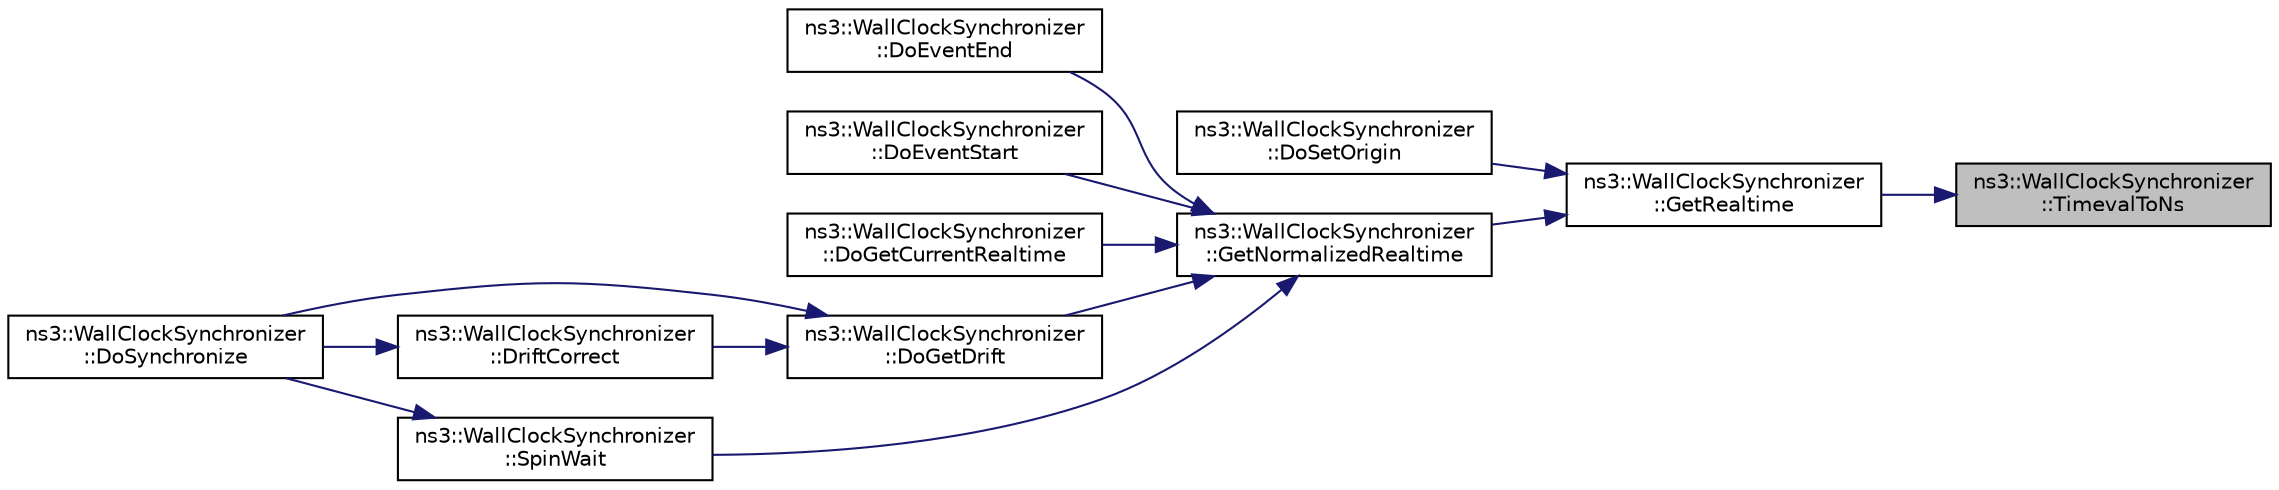 digraph "ns3::WallClockSynchronizer::TimevalToNs"
{
 // LATEX_PDF_SIZE
  edge [fontname="Helvetica",fontsize="10",labelfontname="Helvetica",labelfontsize="10"];
  node [fontname="Helvetica",fontsize="10",shape=record];
  rankdir="RL";
  Node1 [label="ns3::WallClockSynchronizer\l::TimevalToNs",height=0.2,width=0.4,color="black", fillcolor="grey75", style="filled", fontcolor="black",tooltip="Convert a timeval to absolute time, in ns."];
  Node1 -> Node2 [dir="back",color="midnightblue",fontsize="10",style="solid",fontname="Helvetica"];
  Node2 [label="ns3::WallClockSynchronizer\l::GetRealtime",height=0.2,width=0.4,color="black", fillcolor="white", style="filled",URL="$classns3_1_1_wall_clock_synchronizer.html#a9ffb2b0572abca0763b56889a72867dd",tooltip="Get the current absolute real time (in ns since the epoch)."];
  Node2 -> Node3 [dir="back",color="midnightblue",fontsize="10",style="solid",fontname="Helvetica"];
  Node3 [label="ns3::WallClockSynchronizer\l::DoSetOrigin",height=0.2,width=0.4,color="black", fillcolor="white", style="filled",URL="$classns3_1_1_wall_clock_synchronizer.html#a02506cfe3b04fc38adf900dde5785d49",tooltip="Establish a correspondence between a simulation time and a wall-clock (real) time."];
  Node2 -> Node4 [dir="back",color="midnightblue",fontsize="10",style="solid",fontname="Helvetica"];
  Node4 [label="ns3::WallClockSynchronizer\l::GetNormalizedRealtime",height=0.2,width=0.4,color="black", fillcolor="white", style="filled",URL="$classns3_1_1_wall_clock_synchronizer.html#a1a9757f294c7677e211b19ef10867780",tooltip="Get the current normalized real time, in ns."];
  Node4 -> Node5 [dir="back",color="midnightblue",fontsize="10",style="solid",fontname="Helvetica"];
  Node5 [label="ns3::WallClockSynchronizer\l::DoEventEnd",height=0.2,width=0.4,color="black", fillcolor="white", style="filled",URL="$classns3_1_1_wall_clock_synchronizer.html#adcd280b6ae11a7a1e3f9c4ee6a99aff3",tooltip="Return the amount of real time elapsed since the last call to EventStart."];
  Node4 -> Node6 [dir="back",color="midnightblue",fontsize="10",style="solid",fontname="Helvetica"];
  Node6 [label="ns3::WallClockSynchronizer\l::DoEventStart",height=0.2,width=0.4,color="black", fillcolor="white", style="filled",URL="$classns3_1_1_wall_clock_synchronizer.html#ac38fdef4f4c95aff0db1a5873415eadf",tooltip="Record the normalized real time at which the current event is starting execution."];
  Node4 -> Node7 [dir="back",color="midnightblue",fontsize="10",style="solid",fontname="Helvetica"];
  Node7 [label="ns3::WallClockSynchronizer\l::DoGetCurrentRealtime",height=0.2,width=0.4,color="black", fillcolor="white", style="filled",URL="$classns3_1_1_wall_clock_synchronizer.html#a8cf87080dc50fa9713ae182bfdd3155e",tooltip="Retrieve the value of the origin of the underlying normalized wall clock time in Time resolution unit..."];
  Node4 -> Node8 [dir="back",color="midnightblue",fontsize="10",style="solid",fontname="Helvetica"];
  Node8 [label="ns3::WallClockSynchronizer\l::DoGetDrift",height=0.2,width=0.4,color="black", fillcolor="white", style="filled",URL="$classns3_1_1_wall_clock_synchronizer.html#a8f7eb1d2c3fd95183d566f8aa67a4282",tooltip="Get the drift between the real time clock used to synchronize the simulation and the current simulati..."];
  Node8 -> Node9 [dir="back",color="midnightblue",fontsize="10",style="solid",fontname="Helvetica"];
  Node9 [label="ns3::WallClockSynchronizer\l::DoSynchronize",height=0.2,width=0.4,color="black", fillcolor="white", style="filled",URL="$classns3_1_1_wall_clock_synchronizer.html#a2239c8d81f229d97bf4a3585031fb5ea",tooltip="Wait until the real time is in sync with the specified simulation time."];
  Node8 -> Node10 [dir="back",color="midnightblue",fontsize="10",style="solid",fontname="Helvetica"];
  Node10 [label="ns3::WallClockSynchronizer\l::DriftCorrect",height=0.2,width=0.4,color="black", fillcolor="white", style="filled",URL="$classns3_1_1_wall_clock_synchronizer.html#af9eaa5c3014c416b69176fa2234aee90",tooltip="Compute a correction to the nominal delay to account for realtime drift since the last DoSynchronize."];
  Node10 -> Node9 [dir="back",color="midnightblue",fontsize="10",style="solid",fontname="Helvetica"];
  Node4 -> Node11 [dir="back",color="midnightblue",fontsize="10",style="solid",fontname="Helvetica"];
  Node11 [label="ns3::WallClockSynchronizer\l::SpinWait",height=0.2,width=0.4,color="black", fillcolor="white", style="filled",URL="$classns3_1_1_wall_clock_synchronizer.html#aa236882980f6c82e0e7f716e670e5c1f",tooltip="Do a busy-wait until the normalized realtime equals the argument or the condition variable becomes tr..."];
  Node11 -> Node9 [dir="back",color="midnightblue",fontsize="10",style="solid",fontname="Helvetica"];
}
